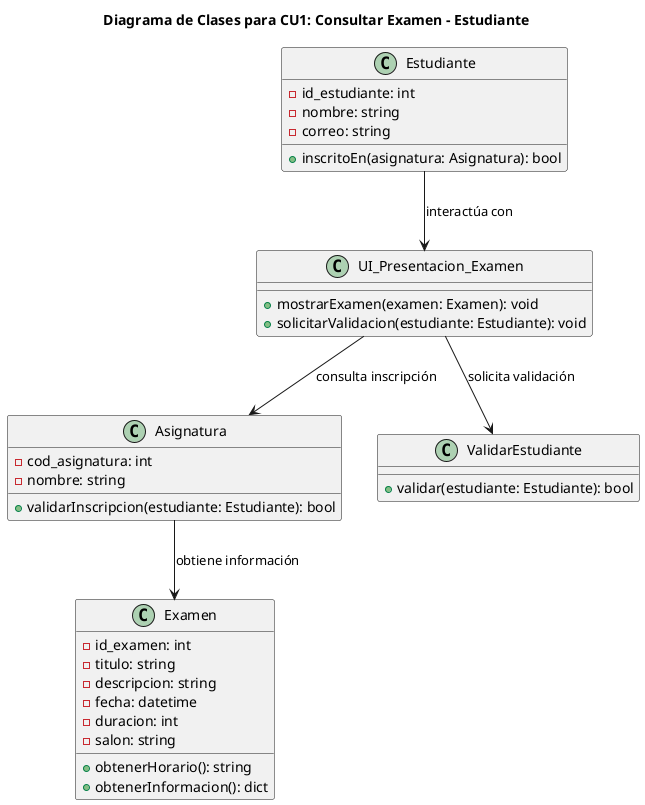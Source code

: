 @startuml CU1
title Diagrama de Clases para CU1: Consultar Examen - Estudiante

class Estudiante {
    - id_estudiante: int
    - nombre: string
    - correo: string
    + inscritoEn(asignatura: Asignatura): bool
}

class Asignatura {
    - cod_asignatura: int
    - nombre: string
    + validarInscripcion(estudiante: Estudiante): bool
}

class Examen {
    - id_examen: int
    - titulo: string
    - descripcion: string
    - fecha: datetime
    - duracion: int
    - salon: string
    + obtenerHorario(): string
    + obtenerInformacion(): dict
}

class UI_Presentacion_Examen {
    + mostrarExamen(examen: Examen): void
    + solicitarValidacion(estudiante: Estudiante): void
}

class ValidarEstudiante {
    + validar(estudiante: Estudiante): bool
}

Estudiante --> UI_Presentacion_Examen : "interactúa con"
UI_Presentacion_Examen --> ValidarEstudiante : "solicita validación"
UI_Presentacion_Examen --> Asignatura : "consulta inscripción"
Asignatura --> Examen : "obtiene información"
